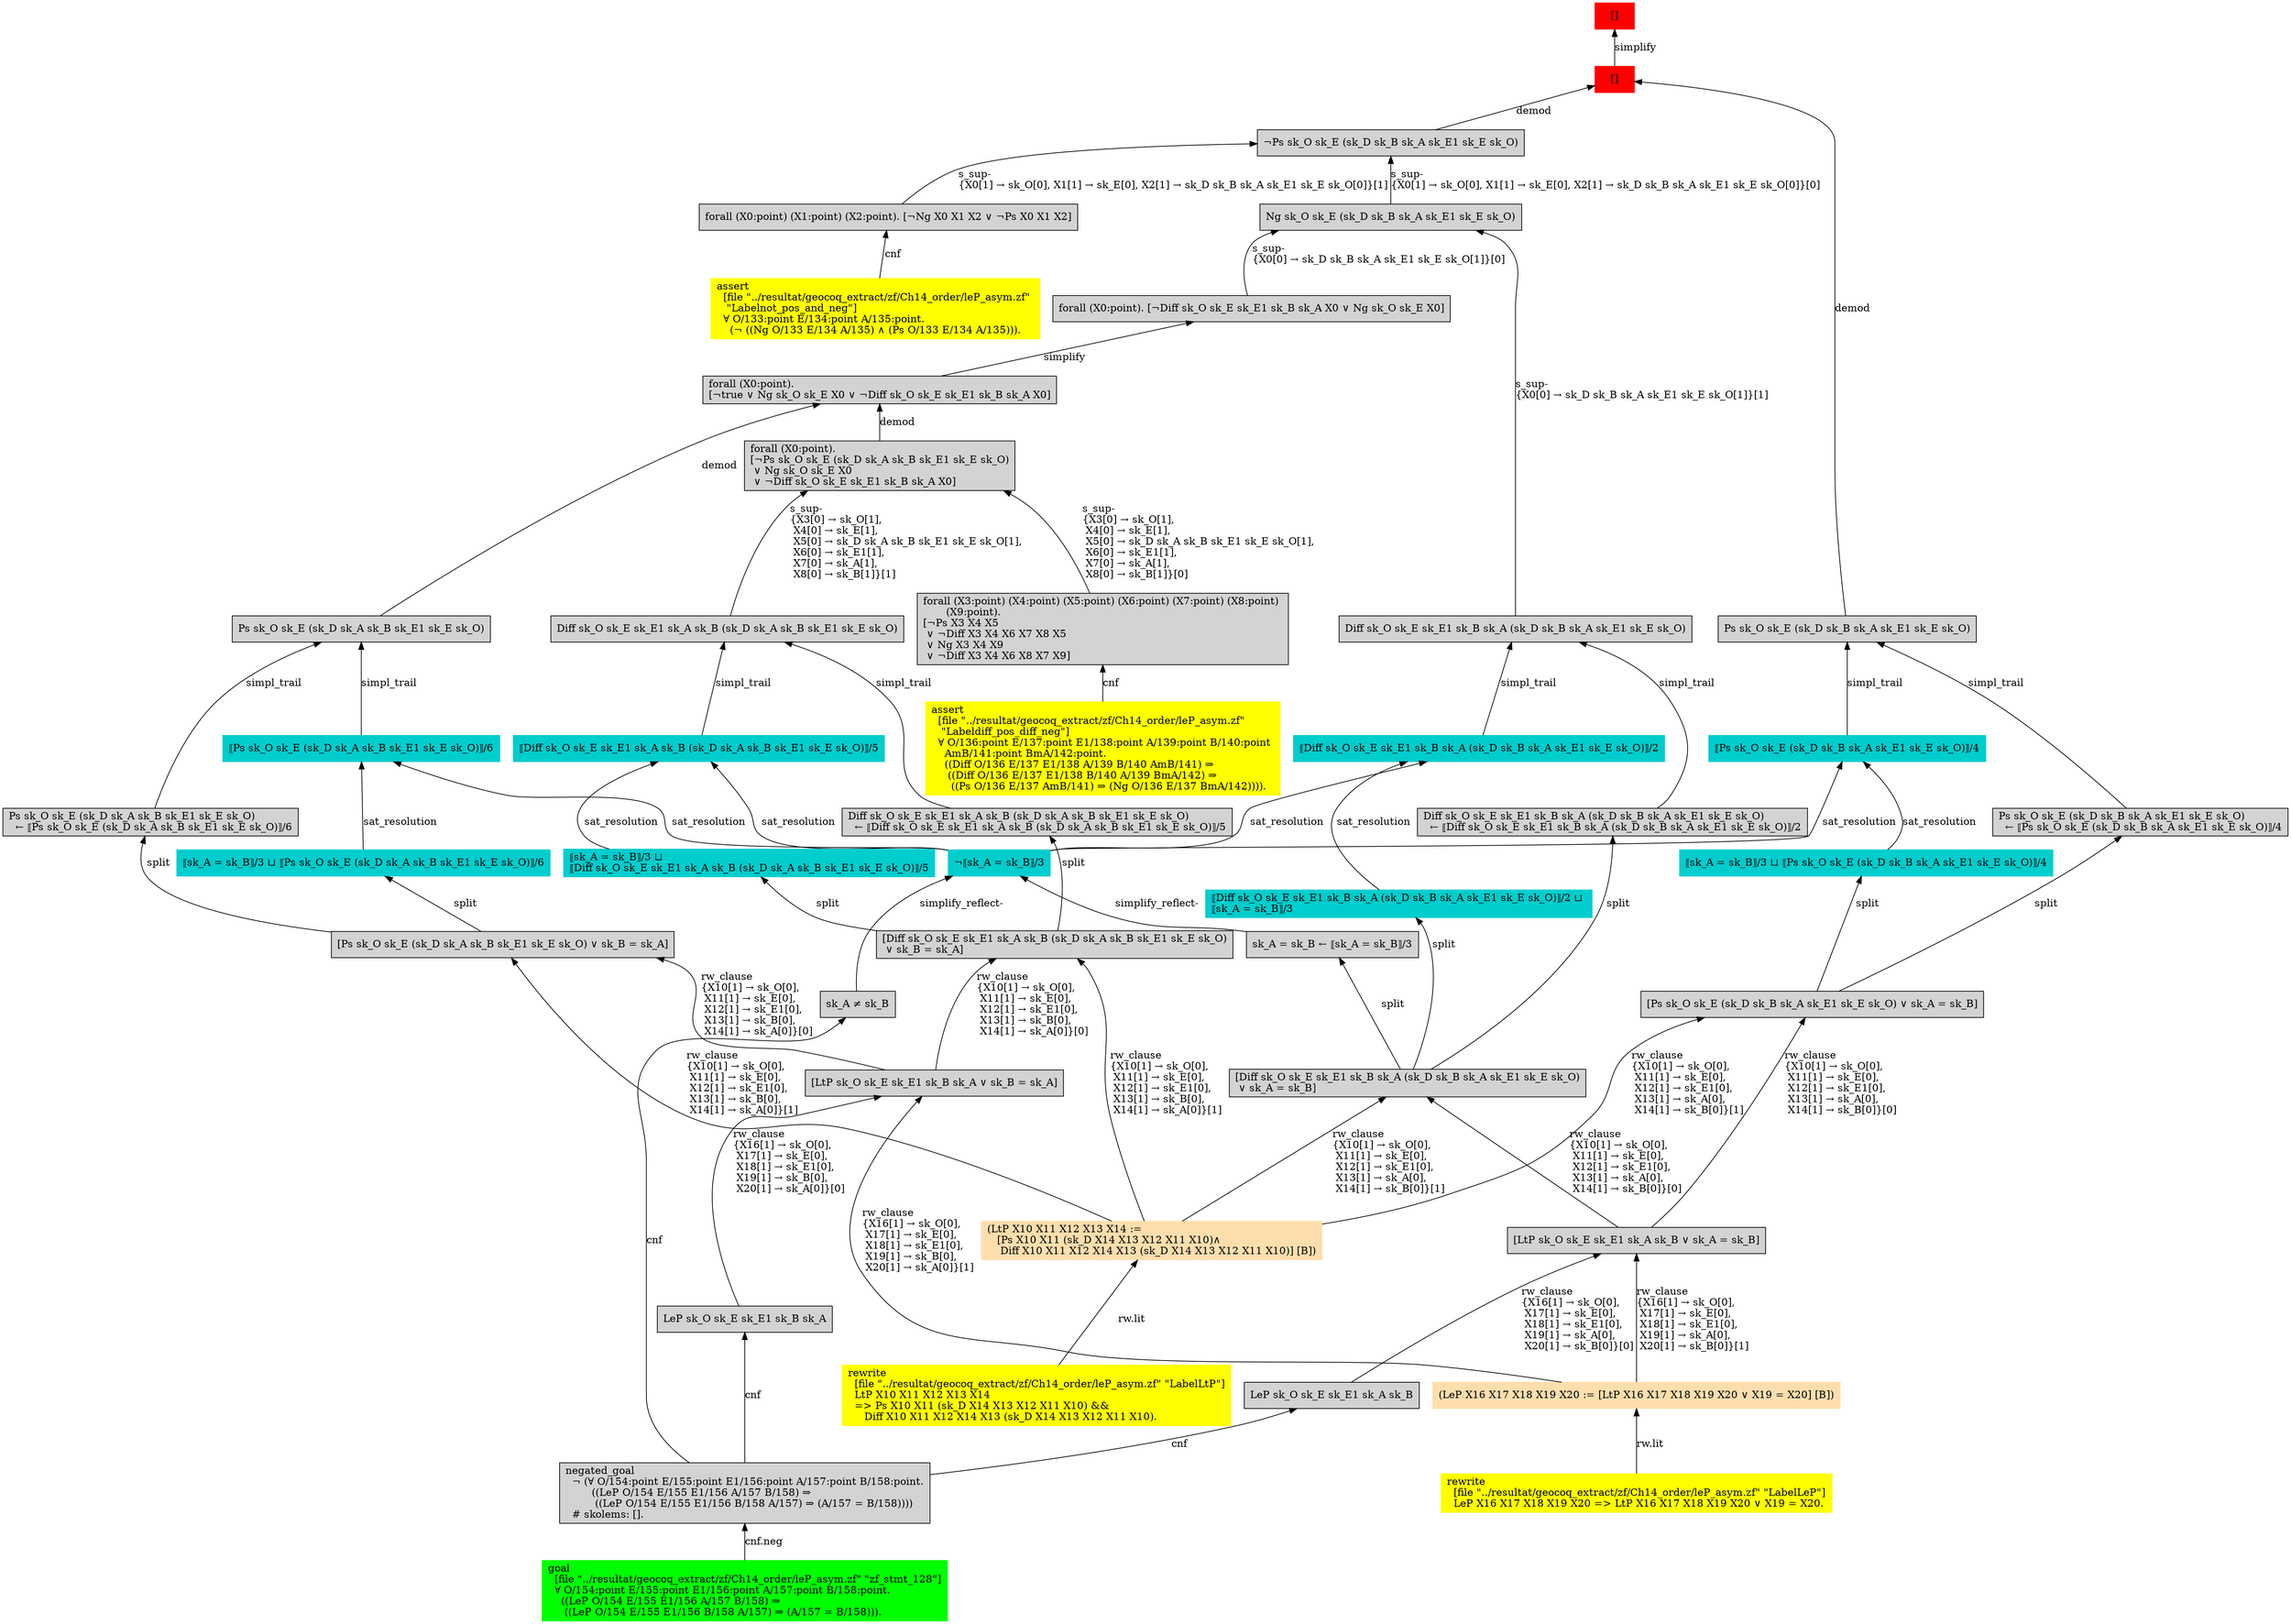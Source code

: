 digraph "unsat_graph" {
  vertex_0 [color=red, label="[]", shape=box, style=filled];
  vertex_0 -> vertex_1 [label="simplify", dir="back"];
  vertex_1 [color=red, label="[]", shape=box, style=filled];
  vertex_1 -> vertex_2 [label="demod", dir="back"];
  vertex_2 [shape=box, label="Ps sk_O sk_E (sk_D sk_B sk_A sk_E1 sk_E sk_O)\l", style=filled];
  vertex_2 -> vertex_3 [label="simpl_trail", dir="back"];
  vertex_3 [color=cyan3, shape=box, label="⟦Ps sk_O sk_E (sk_D sk_B sk_A sk_E1 sk_E sk_O)⟧/4\l", style=filled];
  vertex_3 -> vertex_4 [label="sat_resolution", dir="back"];
  vertex_4 [color=cyan3, shape=box, label="¬⟦sk_A = sk_B⟧/3\l", style=filled];
  vertex_4 -> vertex_5 [label="simplify_reflect-", dir="back"];
  vertex_5 [shape=box, label="sk_A ≠ sk_B\l", style=filled];
  vertex_5 -> vertex_6 [label="cnf", dir="back"];
  vertex_6 [shape=box, label="negated_goal\l  ¬ (∀ O/154:point E/155:point E1/156:point A/157:point B/158:point.\l        ((LeP O/154 E/155 E1/156 A/157 B/158) ⇒\l         ((LeP O/154 E/155 E1/156 B/158 A/157) ⇒ (A/157 = B/158))))\l  # skolems: [].\l", style=filled];
  vertex_6 -> vertex_7 [label="cnf.neg", dir="back"];
  vertex_7 [color=green, shape=box, label="goal\l  [file \"../resultat/geocoq_extract/zf/Ch14_order/leP_asym.zf\" \"zf_stmt_128\"]\l  ∀ O/154:point E/155:point E1/156:point A/157:point B/158:point.\l    ((LeP O/154 E/155 E1/156 A/157 B/158) ⇒\l     ((LeP O/154 E/155 E1/156 B/158 A/157) ⇒ (A/157 = B/158))).\l", style=filled];
  vertex_4 -> vertex_8 [label="simplify_reflect-", dir="back"];
  vertex_8 [shape=box, label="sk_A = sk_B ← ⟦sk_A = sk_B⟧/3\l", style=filled];
  vertex_8 -> vertex_9 [label="split", dir="back"];
  vertex_9 [shape=box, label="[Diff sk_O sk_E sk_E1 sk_B sk_A (sk_D sk_B sk_A sk_E1 sk_E sk_O)\l ∨ sk_A = sk_B]\l", style=filled];
  vertex_9 -> vertex_10 [label="rw_clause\l\{X10[1] → sk_O[0], \l X11[1] → sk_E[0], \l X12[1] → sk_E1[0], \l X13[1] → sk_A[0], \l X14[1] → sk_B[0]\}[1]\l", dir="back"];
  vertex_10 [color=navajowhite, shape=box, label="(LtP X10 X11 X12 X13 X14 :=\l   [Ps X10 X11 (sk_D X14 X13 X12 X11 X10)∧\l    Diff X10 X11 X12 X14 X13 (sk_D X14 X13 X12 X11 X10)] [B])\l", style=filled];
  vertex_10 -> vertex_11 [label="rw.lit", dir="back"];
  vertex_11 [color=yellow, shape=box, label="rewrite\l  [file \"../resultat/geocoq_extract/zf/Ch14_order/leP_asym.zf\" \"LabelLtP\"]\l  LtP X10 X11 X12 X13 X14\l  =\> Ps X10 X11 (sk_D X14 X13 X12 X11 X10) && \l     Diff X10 X11 X12 X14 X13 (sk_D X14 X13 X12 X11 X10).\l", style=filled];
  vertex_9 -> vertex_12 [label="rw_clause\l\{X10[1] → sk_O[0], \l X11[1] → sk_E[0], \l X12[1] → sk_E1[0], \l X13[1] → sk_A[0], \l X14[1] → sk_B[0]\}[0]\l", dir="back"];
  vertex_12 [shape=box, label="[LtP sk_O sk_E sk_E1 sk_A sk_B ∨ sk_A = sk_B]\l", style=filled];
  vertex_12 -> vertex_13 [label="rw_clause\l\{X16[1] → sk_O[0], \l X17[1] → sk_E[0], \l X18[1] → sk_E1[0], \l X19[1] → sk_A[0], \l X20[1] → sk_B[0]\}[1]\l", dir="back"];
  vertex_13 [color=navajowhite, shape=box, label="(LeP X16 X17 X18 X19 X20 := [LtP X16 X17 X18 X19 X20 ∨ X19 = X20] [B])\l", style=filled];
  vertex_13 -> vertex_14 [label="rw.lit", dir="back"];
  vertex_14 [color=yellow, shape=box, label="rewrite\l  [file \"../resultat/geocoq_extract/zf/Ch14_order/leP_asym.zf\" \"LabelLeP\"]\l  LeP X16 X17 X18 X19 X20 =\> LtP X16 X17 X18 X19 X20 ∨ X19 = X20.\l", style=filled];
  vertex_12 -> vertex_15 [label="rw_clause\l\{X16[1] → sk_O[0], \l X17[1] → sk_E[0], \l X18[1] → sk_E1[0], \l X19[1] → sk_A[0], \l X20[1] → sk_B[0]\}[0]\l", dir="back"];
  vertex_15 [shape=box, label="LeP sk_O sk_E sk_E1 sk_A sk_B\l", style=filled];
  vertex_15 -> vertex_6 [label="cnf", dir="back"];
  vertex_3 -> vertex_16 [label="sat_resolution", dir="back"];
  vertex_16 [color=cyan3, shape=box, label="⟦sk_A = sk_B⟧/3 ⊔ ⟦Ps sk_O sk_E (sk_D sk_B sk_A sk_E1 sk_E sk_O)⟧/4\l", style=filled];
  vertex_16 -> vertex_17 [label="split", dir="back"];
  vertex_17 [shape=box, label="[Ps sk_O sk_E (sk_D sk_B sk_A sk_E1 sk_E sk_O) ∨ sk_A = sk_B]\l", style=filled];
  vertex_17 -> vertex_10 [label="rw_clause\l\{X10[1] → sk_O[0], \l X11[1] → sk_E[0], \l X12[1] → sk_E1[0], \l X13[1] → sk_A[0], \l X14[1] → sk_B[0]\}[1]\l", dir="back"];
  vertex_17 -> vertex_12 [label="rw_clause\l\{X10[1] → sk_O[0], \l X11[1] → sk_E[0], \l X12[1] → sk_E1[0], \l X13[1] → sk_A[0], \l X14[1] → sk_B[0]\}[0]\l", dir="back"];
  vertex_2 -> vertex_18 [label="simpl_trail", dir="back"];
  vertex_18 [shape=box, label="Ps sk_O sk_E (sk_D sk_B sk_A sk_E1 sk_E sk_O)\l  ← ⟦Ps sk_O sk_E (sk_D sk_B sk_A sk_E1 sk_E sk_O)⟧/4\l", style=filled];
  vertex_18 -> vertex_17 [label="split", dir="back"];
  vertex_1 -> vertex_19 [label="demod", dir="back"];
  vertex_19 [shape=box, label="¬Ps sk_O sk_E (sk_D sk_B sk_A sk_E1 sk_E sk_O)\l", style=filled];
  vertex_19 -> vertex_20 [label="s_sup-\l\{X0[1] → sk_O[0], X1[1] → sk_E[0], X2[1] → sk_D sk_B sk_A sk_E1 sk_E sk_O[0]\}[1]\l", dir="back"];
  vertex_20 [shape=box, label="forall (X0:point) (X1:point) (X2:point). [¬Ng X0 X1 X2 ∨ ¬Ps X0 X1 X2]\l", style=filled];
  vertex_20 -> vertex_21 [label="cnf", dir="back"];
  vertex_21 [color=yellow, shape=box, label="assert\l  [file \"../resultat/geocoq_extract/zf/Ch14_order/leP_asym.zf\" \l   \"Labelnot_pos_and_neg\"]\l  ∀ O/133:point E/134:point A/135:point.\l    (¬ ((Ng O/133 E/134 A/135) ∧ (Ps O/133 E/134 A/135))).\l", style=filled];
  vertex_19 -> vertex_22 [label="s_sup-\l\{X0[1] → sk_O[0], X1[1] → sk_E[0], X2[1] → sk_D sk_B sk_A sk_E1 sk_E sk_O[0]\}[0]\l", dir="back"];
  vertex_22 [shape=box, label="Ng sk_O sk_E (sk_D sk_B sk_A sk_E1 sk_E sk_O)\l", style=filled];
  vertex_22 -> vertex_23 [label="s_sup-\l\{X0[0] → sk_D sk_B sk_A sk_E1 sk_E sk_O[1]\}[0]\l", dir="back"];
  vertex_23 [shape=box, label="forall (X0:point). [¬Diff sk_O sk_E sk_E1 sk_B sk_A X0 ∨ Ng sk_O sk_E X0]\l", style=filled];
  vertex_23 -> vertex_24 [label="simplify", dir="back"];
  vertex_24 [shape=box, label="forall (X0:point).\l[¬true ∨ Ng sk_O sk_E X0 ∨ ¬Diff sk_O sk_E sk_E1 sk_B sk_A X0]\l", style=filled];
  vertex_24 -> vertex_25 [label="demod", dir="back"];
  vertex_25 [shape=box, label="Ps sk_O sk_E (sk_D sk_A sk_B sk_E1 sk_E sk_O)\l", style=filled];
  vertex_25 -> vertex_26 [label="simpl_trail", dir="back"];
  vertex_26 [color=cyan3, shape=box, label="⟦Ps sk_O sk_E (sk_D sk_A sk_B sk_E1 sk_E sk_O)⟧/6\l", style=filled];
  vertex_26 -> vertex_4 [label="sat_resolution", dir="back"];
  vertex_26 -> vertex_27 [label="sat_resolution", dir="back"];
  vertex_27 [color=cyan3, shape=box, label="⟦sk_A = sk_B⟧/3 ⊔ ⟦Ps sk_O sk_E (sk_D sk_A sk_B sk_E1 sk_E sk_O)⟧/6\l", style=filled];
  vertex_27 -> vertex_28 [label="split", dir="back"];
  vertex_28 [shape=box, label="[Ps sk_O sk_E (sk_D sk_A sk_B sk_E1 sk_E sk_O) ∨ sk_B = sk_A]\l", style=filled];
  vertex_28 -> vertex_10 [label="rw_clause\l\{X10[1] → sk_O[0], \l X11[1] → sk_E[0], \l X12[1] → sk_E1[0], \l X13[1] → sk_B[0], \l X14[1] → sk_A[0]\}[1]\l", dir="back"];
  vertex_28 -> vertex_29 [label="rw_clause\l\{X10[1] → sk_O[0], \l X11[1] → sk_E[0], \l X12[1] → sk_E1[0], \l X13[1] → sk_B[0], \l X14[1] → sk_A[0]\}[0]\l", dir="back"];
  vertex_29 [shape=box, label="[LtP sk_O sk_E sk_E1 sk_B sk_A ∨ sk_B = sk_A]\l", style=filled];
  vertex_29 -> vertex_13 [label="rw_clause\l\{X16[1] → sk_O[0], \l X17[1] → sk_E[0], \l X18[1] → sk_E1[0], \l X19[1] → sk_B[0], \l X20[1] → sk_A[0]\}[1]\l", dir="back"];
  vertex_29 -> vertex_30 [label="rw_clause\l\{X16[1] → sk_O[0], \l X17[1] → sk_E[0], \l X18[1] → sk_E1[0], \l X19[1] → sk_B[0], \l X20[1] → sk_A[0]\}[0]\l", dir="back"];
  vertex_30 [shape=box, label="LeP sk_O sk_E sk_E1 sk_B sk_A\l", style=filled];
  vertex_30 -> vertex_6 [label="cnf", dir="back"];
  vertex_25 -> vertex_31 [label="simpl_trail", dir="back"];
  vertex_31 [shape=box, label="Ps sk_O sk_E (sk_D sk_A sk_B sk_E1 sk_E sk_O)\l  ← ⟦Ps sk_O sk_E (sk_D sk_A sk_B sk_E1 sk_E sk_O)⟧/6\l", style=filled];
  vertex_31 -> vertex_28 [label="split", dir="back"];
  vertex_24 -> vertex_32 [label="demod", dir="back"];
  vertex_32 [shape=box, label="forall (X0:point).\l[¬Ps sk_O sk_E (sk_D sk_A sk_B sk_E1 sk_E sk_O)\l ∨ Ng sk_O sk_E X0\l ∨ ¬Diff sk_O sk_E sk_E1 sk_B sk_A X0]\l", style=filled];
  vertex_32 -> vertex_33 [label="s_sup-\l\{X3[0] → sk_O[1], \l X4[0] → sk_E[1], \l X5[0] → sk_D sk_A sk_B sk_E1 sk_E sk_O[1], \l X6[0] → sk_E1[1], \l X7[0] → sk_A[1], \l X8[0] → sk_B[1]\}[0]\l", dir="back"];
  vertex_33 [shape=box, label="forall (X3:point) (X4:point) (X5:point) (X6:point) (X7:point) (X8:point) \l       (X9:point).\l[¬Ps X3 X4 X5\l ∨ ¬Diff X3 X4 X6 X7 X8 X5\l ∨ Ng X3 X4 X9\l ∨ ¬Diff X3 X4 X6 X8 X7 X9]\l", style=filled];
  vertex_33 -> vertex_34 [label="cnf", dir="back"];
  vertex_34 [color=yellow, shape=box, label="assert\l  [file \"../resultat/geocoq_extract/zf/Ch14_order/leP_asym.zf\" \l   \"Labeldiff_pos_diff_neg\"]\l  ∀ O/136:point E/137:point E1/138:point A/139:point B/140:point \l    AmB/141:point BmA/142:point.\l    ((Diff O/136 E/137 E1/138 A/139 B/140 AmB/141) ⇒\l     ((Diff O/136 E/137 E1/138 B/140 A/139 BmA/142) ⇒\l      ((Ps O/136 E/137 AmB/141) ⇒ (Ng O/136 E/137 BmA/142)))).\l", style=filled];
  vertex_32 -> vertex_35 [label="s_sup-\l\{X3[0] → sk_O[1], \l X4[0] → sk_E[1], \l X5[0] → sk_D sk_A sk_B sk_E1 sk_E sk_O[1], \l X6[0] → sk_E1[1], \l X7[0] → sk_A[1], \l X8[0] → sk_B[1]\}[1]\l", dir="back"];
  vertex_35 [shape=box, label="Diff sk_O sk_E sk_E1 sk_A sk_B (sk_D sk_A sk_B sk_E1 sk_E sk_O)\l", style=filled];
  vertex_35 -> vertex_36 [label="simpl_trail", dir="back"];
  vertex_36 [color=cyan3, shape=box, label="⟦Diff sk_O sk_E sk_E1 sk_A sk_B (sk_D sk_A sk_B sk_E1 sk_E sk_O)⟧/5\l", style=filled];
  vertex_36 -> vertex_4 [label="sat_resolution", dir="back"];
  vertex_36 -> vertex_37 [label="sat_resolution", dir="back"];
  vertex_37 [color=cyan3, shape=box, label="⟦sk_A = sk_B⟧/3 ⊔ \l⟦Diff sk_O sk_E sk_E1 sk_A sk_B (sk_D sk_A sk_B sk_E1 sk_E sk_O)⟧/5\l", style=filled];
  vertex_37 -> vertex_38 [label="split", dir="back"];
  vertex_38 [shape=box, label="[Diff sk_O sk_E sk_E1 sk_A sk_B (sk_D sk_A sk_B sk_E1 sk_E sk_O)\l ∨ sk_B = sk_A]\l", style=filled];
  vertex_38 -> vertex_10 [label="rw_clause\l\{X10[1] → sk_O[0], \l X11[1] → sk_E[0], \l X12[1] → sk_E1[0], \l X13[1] → sk_B[0], \l X14[1] → sk_A[0]\}[1]\l", dir="back"];
  vertex_38 -> vertex_29 [label="rw_clause\l\{X10[1] → sk_O[0], \l X11[1] → sk_E[0], \l X12[1] → sk_E1[0], \l X13[1] → sk_B[0], \l X14[1] → sk_A[0]\}[0]\l", dir="back"];
  vertex_35 -> vertex_39 [label="simpl_trail", dir="back"];
  vertex_39 [shape=box, label="Diff sk_O sk_E sk_E1 sk_A sk_B (sk_D sk_A sk_B sk_E1 sk_E sk_O)\l  ← ⟦Diff sk_O sk_E sk_E1 sk_A sk_B (sk_D sk_A sk_B sk_E1 sk_E sk_O)⟧/5\l", style=filled];
  vertex_39 -> vertex_38 [label="split", dir="back"];
  vertex_22 -> vertex_40 [label="s_sup-\l\{X0[0] → sk_D sk_B sk_A sk_E1 sk_E sk_O[1]\}[1]\l", dir="back"];
  vertex_40 [shape=box, label="Diff sk_O sk_E sk_E1 sk_B sk_A (sk_D sk_B sk_A sk_E1 sk_E sk_O)\l", style=filled];
  vertex_40 -> vertex_41 [label="simpl_trail", dir="back"];
  vertex_41 [color=cyan3, shape=box, label="⟦Diff sk_O sk_E sk_E1 sk_B sk_A (sk_D sk_B sk_A sk_E1 sk_E sk_O)⟧/2\l", style=filled];
  vertex_41 -> vertex_4 [label="sat_resolution", dir="back"];
  vertex_41 -> vertex_42 [label="sat_resolution", dir="back"];
  vertex_42 [color=cyan3, shape=box, label="⟦Diff sk_O sk_E sk_E1 sk_B sk_A (sk_D sk_B sk_A sk_E1 sk_E sk_O)⟧/2 ⊔ \l⟦sk_A = sk_B⟧/3\l", style=filled];
  vertex_42 -> vertex_9 [label="split", dir="back"];
  vertex_40 -> vertex_43 [label="simpl_trail", dir="back"];
  vertex_43 [shape=box, label="Diff sk_O sk_E sk_E1 sk_B sk_A (sk_D sk_B sk_A sk_E1 sk_E sk_O)\l  ← ⟦Diff sk_O sk_E sk_E1 sk_B sk_A (sk_D sk_B sk_A sk_E1 sk_E sk_O)⟧/2\l", style=filled];
  vertex_43 -> vertex_9 [label="split", dir="back"];
  }


